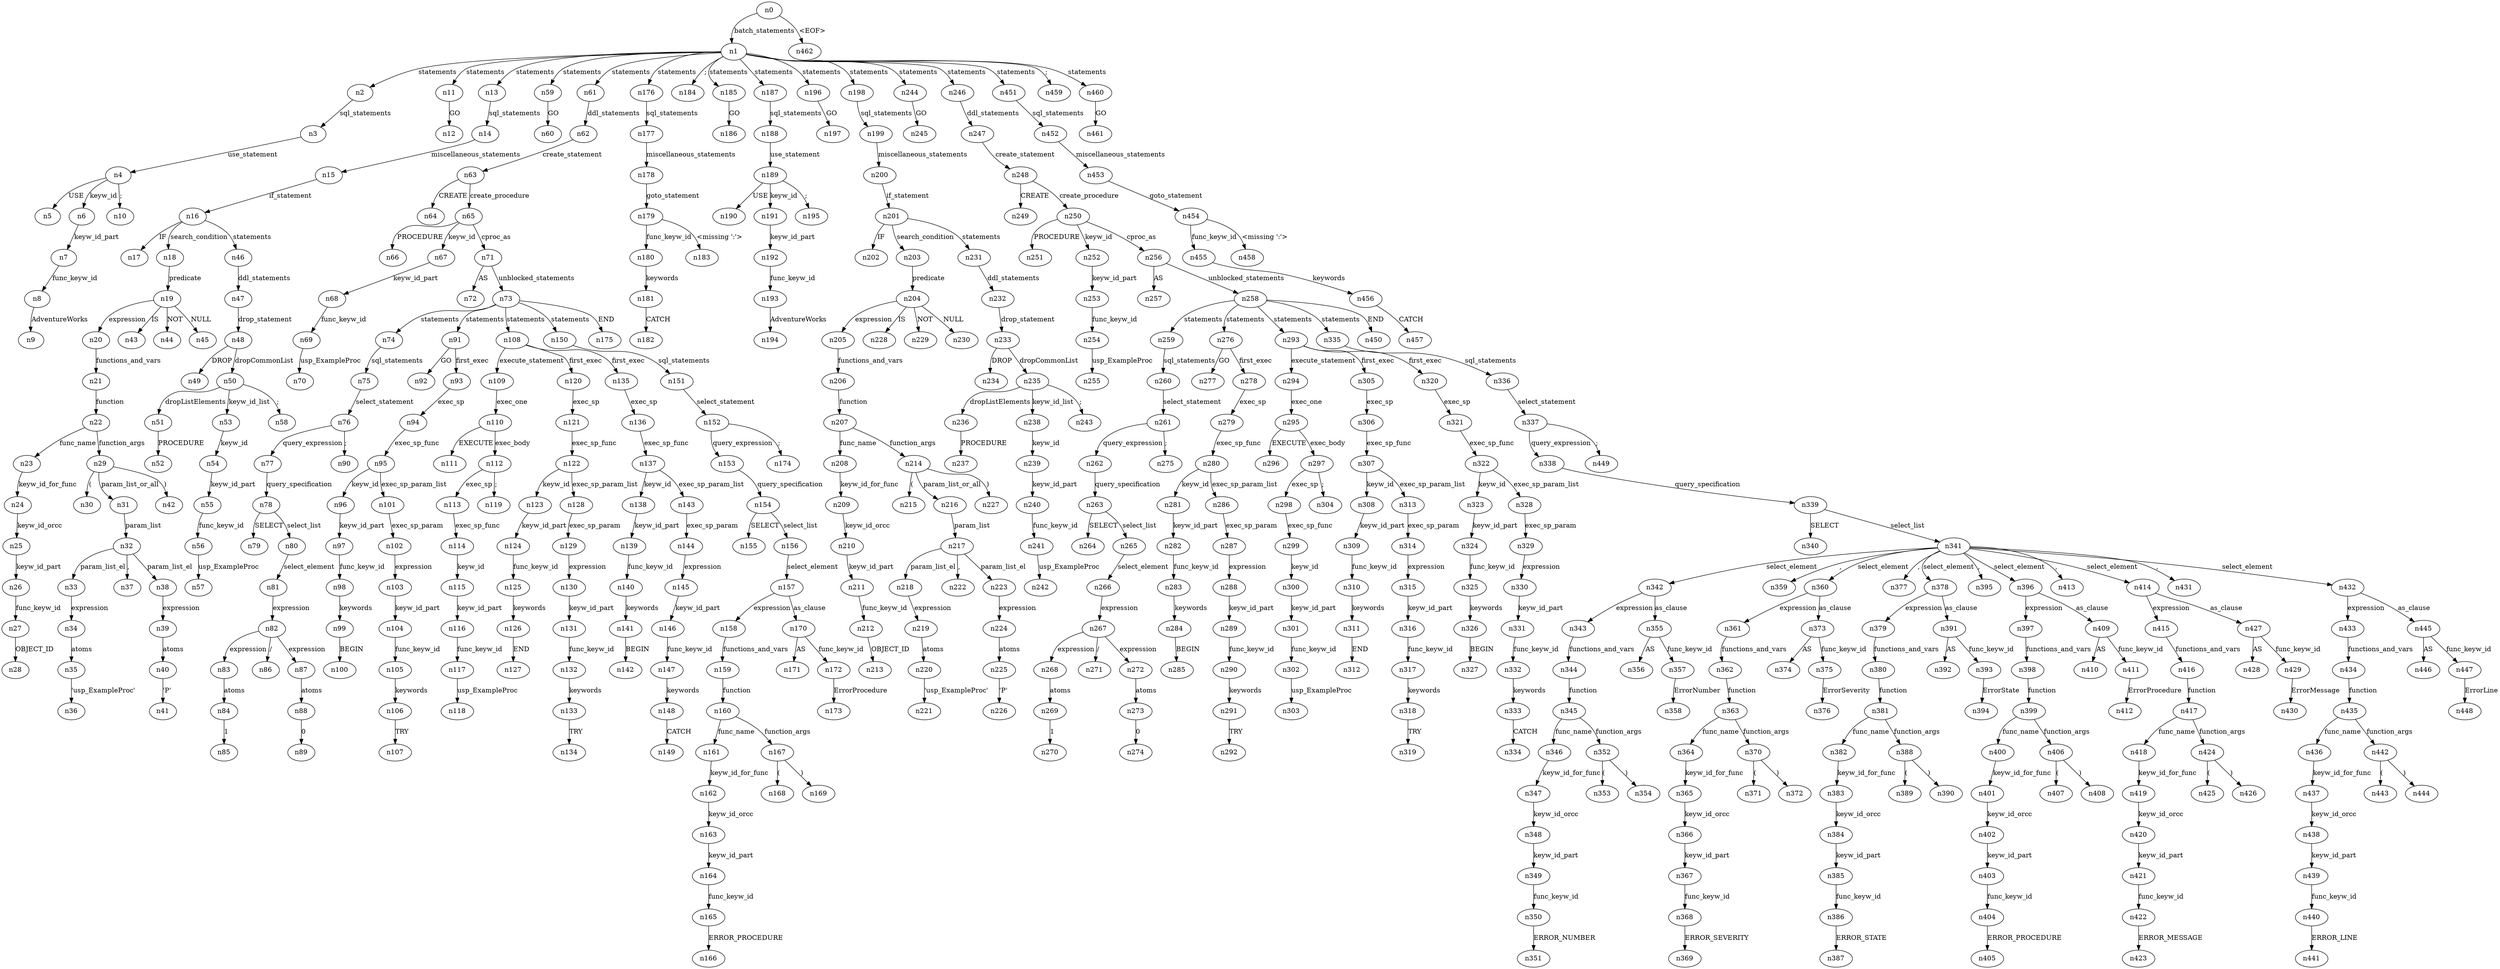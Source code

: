 digraph ParseTree {
  n0 -> n1 [label="batch_statements"];
  n1 -> n2 [label="statements"];
  n2 -> n3 [label="sql_statements"];
  n3 -> n4 [label="use_statement"];
  n4 -> n5 [label="USE"];
  n4 -> n6 [label="keyw_id"];
  n6 -> n7 [label="keyw_id_part"];
  n7 -> n8 [label="func_keyw_id"];
  n8 -> n9 [label="AdventureWorks"];
  n4 -> n10 [label=";"];
  n1 -> n11 [label="statements"];
  n11 -> n12 [label="GO"];
  n1 -> n13 [label="statements"];
  n13 -> n14 [label="sql_statements"];
  n14 -> n15 [label="miscellaneous_statements"];
  n15 -> n16 [label="if_statement"];
  n16 -> n17 [label="IF"];
  n16 -> n18 [label="search_condition"];
  n18 -> n19 [label="predicate"];
  n19 -> n20 [label="expression"];
  n20 -> n21 [label="functions_and_vars"];
  n21 -> n22 [label="function"];
  n22 -> n23 [label="func_name"];
  n23 -> n24 [label="keyw_id_for_func"];
  n24 -> n25 [label="keyw_id_orcc"];
  n25 -> n26 [label="keyw_id_part"];
  n26 -> n27 [label="func_keyw_id"];
  n27 -> n28 [label="OBJECT_ID"];
  n22 -> n29 [label="function_args"];
  n29 -> n30 [label="("];
  n29 -> n31 [label="param_list_or_all"];
  n31 -> n32 [label="param_list"];
  n32 -> n33 [label="param_list_el"];
  n33 -> n34 [label="expression"];
  n34 -> n35 [label="atoms"];
  n35 -> n36 [label="'usp_ExampleProc'"];
  n32 -> n37 [label=","];
  n32 -> n38 [label="param_list_el"];
  n38 -> n39 [label="expression"];
  n39 -> n40 [label="atoms"];
  n40 -> n41 [label="'P'"];
  n29 -> n42 [label=")"];
  n19 -> n43 [label="IS"];
  n19 -> n44 [label="NOT"];
  n19 -> n45 [label="NULL"];
  n16 -> n46 [label="statements"];
  n46 -> n47 [label="ddl_statements"];
  n47 -> n48 [label="drop_statement"];
  n48 -> n49 [label="DROP"];
  n48 -> n50 [label="dropCommonList"];
  n50 -> n51 [label="dropListElements"];
  n51 -> n52 [label="PROCEDURE"];
  n50 -> n53 [label="keyw_id_list"];
  n53 -> n54 [label="keyw_id"];
  n54 -> n55 [label="keyw_id_part"];
  n55 -> n56 [label="func_keyw_id"];
  n56 -> n57 [label="usp_ExampleProc"];
  n50 -> n58 [label=";"];
  n1 -> n59 [label="statements"];
  n59 -> n60 [label="GO"];
  n1 -> n61 [label="statements"];
  n61 -> n62 [label="ddl_statements"];
  n62 -> n63 [label="create_statement"];
  n63 -> n64 [label="CREATE"];
  n63 -> n65 [label="create_procedure"];
  n65 -> n66 [label="PROCEDURE"];
  n65 -> n67 [label="keyw_id"];
  n67 -> n68 [label="keyw_id_part"];
  n68 -> n69 [label="func_keyw_id"];
  n69 -> n70 [label="usp_ExampleProc"];
  n65 -> n71 [label="cproc_as"];
  n71 -> n72 [label="AS"];
  n71 -> n73 [label="unblocked_statements"];
  n73 -> n74 [label="statements"];
  n74 -> n75 [label="sql_statements"];
  n75 -> n76 [label="select_statement"];
  n76 -> n77 [label="query_expression"];
  n77 -> n78 [label="query_specification"];
  n78 -> n79 [label="SELECT"];
  n78 -> n80 [label="select_list"];
  n80 -> n81 [label="select_element"];
  n81 -> n82 [label="expression"];
  n82 -> n83 [label="expression"];
  n83 -> n84 [label="atoms"];
  n84 -> n85 [label="1"];
  n82 -> n86 [label="/"];
  n82 -> n87 [label="expression"];
  n87 -> n88 [label="atoms"];
  n88 -> n89 [label="0"];
  n76 -> n90 [label=";"];
  n73 -> n91 [label="statements"];
  n91 -> n92 [label="GO"];
  n91 -> n93 [label="first_exec"];
  n93 -> n94 [label="exec_sp"];
  n94 -> n95 [label="exec_sp_func"];
  n95 -> n96 [label="keyw_id"];
  n96 -> n97 [label="keyw_id_part"];
  n97 -> n98 [label="func_keyw_id"];
  n98 -> n99 [label="keywords"];
  n99 -> n100 [label="BEGIN"];
  n95 -> n101 [label="exec_sp_param_list"];
  n101 -> n102 [label="exec_sp_param"];
  n102 -> n103 [label="expression"];
  n103 -> n104 [label="keyw_id_part"];
  n104 -> n105 [label="func_keyw_id"];
  n105 -> n106 [label="keywords"];
  n106 -> n107 [label="TRY"];
  n73 -> n108 [label="statements"];
  n108 -> n109 [label="execute_statement"];
  n109 -> n110 [label="exec_one"];
  n110 -> n111 [label="EXECUTE"];
  n110 -> n112 [label="exec_body"];
  n112 -> n113 [label="exec_sp"];
  n113 -> n114 [label="exec_sp_func"];
  n114 -> n115 [label="keyw_id"];
  n115 -> n116 [label="keyw_id_part"];
  n116 -> n117 [label="func_keyw_id"];
  n117 -> n118 [label="usp_ExampleProc"];
  n112 -> n119 [label=";"];
  n108 -> n120 [label="first_exec"];
  n120 -> n121 [label="exec_sp"];
  n121 -> n122 [label="exec_sp_func"];
  n122 -> n123 [label="keyw_id"];
  n123 -> n124 [label="keyw_id_part"];
  n124 -> n125 [label="func_keyw_id"];
  n125 -> n126 [label="keywords"];
  n126 -> n127 [label="END"];
  n122 -> n128 [label="exec_sp_param_list"];
  n128 -> n129 [label="exec_sp_param"];
  n129 -> n130 [label="expression"];
  n130 -> n131 [label="keyw_id_part"];
  n131 -> n132 [label="func_keyw_id"];
  n132 -> n133 [label="keywords"];
  n133 -> n134 [label="TRY"];
  n108 -> n135 [label="first_exec"];
  n135 -> n136 [label="exec_sp"];
  n136 -> n137 [label="exec_sp_func"];
  n137 -> n138 [label="keyw_id"];
  n138 -> n139 [label="keyw_id_part"];
  n139 -> n140 [label="func_keyw_id"];
  n140 -> n141 [label="keywords"];
  n141 -> n142 [label="BEGIN"];
  n137 -> n143 [label="exec_sp_param_list"];
  n143 -> n144 [label="exec_sp_param"];
  n144 -> n145 [label="expression"];
  n145 -> n146 [label="keyw_id_part"];
  n146 -> n147 [label="func_keyw_id"];
  n147 -> n148 [label="keywords"];
  n148 -> n149 [label="CATCH"];
  n73 -> n150 [label="statements"];
  n150 -> n151 [label="sql_statements"];
  n151 -> n152 [label="select_statement"];
  n152 -> n153 [label="query_expression"];
  n153 -> n154 [label="query_specification"];
  n154 -> n155 [label="SELECT"];
  n154 -> n156 [label="select_list"];
  n156 -> n157 [label="select_element"];
  n157 -> n158 [label="expression"];
  n158 -> n159 [label="functions_and_vars"];
  n159 -> n160 [label="function"];
  n160 -> n161 [label="func_name"];
  n161 -> n162 [label="keyw_id_for_func"];
  n162 -> n163 [label="keyw_id_orcc"];
  n163 -> n164 [label="keyw_id_part"];
  n164 -> n165 [label="func_keyw_id"];
  n165 -> n166 [label="ERROR_PROCEDURE"];
  n160 -> n167 [label="function_args"];
  n167 -> n168 [label="("];
  n167 -> n169 [label=")"];
  n157 -> n170 [label="as_clause"];
  n170 -> n171 [label="AS"];
  n170 -> n172 [label="func_keyw_id"];
  n172 -> n173 [label="ErrorProcedure"];
  n152 -> n174 [label=";"];
  n73 -> n175 [label="END"];
  n1 -> n176 [label="statements"];
  n176 -> n177 [label="sql_statements"];
  n177 -> n178 [label="miscellaneous_statements"];
  n178 -> n179 [label="goto_statement"];
  n179 -> n180 [label="func_keyw_id"];
  n180 -> n181 [label="keywords"];
  n181 -> n182 [label="CATCH"];
  n179 -> n183 [label="<missing ':'>"];
  n1 -> n184 [label=";"];
  n1 -> n185 [label="statements"];
  n185 -> n186 [label="GO"];
  n1 -> n187 [label="statements"];
  n187 -> n188 [label="sql_statements"];
  n188 -> n189 [label="use_statement"];
  n189 -> n190 [label="USE"];
  n189 -> n191 [label="keyw_id"];
  n191 -> n192 [label="keyw_id_part"];
  n192 -> n193 [label="func_keyw_id"];
  n193 -> n194 [label="AdventureWorks"];
  n189 -> n195 [label=";"];
  n1 -> n196 [label="statements"];
  n196 -> n197 [label="GO"];
  n1 -> n198 [label="statements"];
  n198 -> n199 [label="sql_statements"];
  n199 -> n200 [label="miscellaneous_statements"];
  n200 -> n201 [label="if_statement"];
  n201 -> n202 [label="IF"];
  n201 -> n203 [label="search_condition"];
  n203 -> n204 [label="predicate"];
  n204 -> n205 [label="expression"];
  n205 -> n206 [label="functions_and_vars"];
  n206 -> n207 [label="function"];
  n207 -> n208 [label="func_name"];
  n208 -> n209 [label="keyw_id_for_func"];
  n209 -> n210 [label="keyw_id_orcc"];
  n210 -> n211 [label="keyw_id_part"];
  n211 -> n212 [label="func_keyw_id"];
  n212 -> n213 [label="OBJECT_ID"];
  n207 -> n214 [label="function_args"];
  n214 -> n215 [label="("];
  n214 -> n216 [label="param_list_or_all"];
  n216 -> n217 [label="param_list"];
  n217 -> n218 [label="param_list_el"];
  n218 -> n219 [label="expression"];
  n219 -> n220 [label="atoms"];
  n220 -> n221 [label="'usp_ExampleProc'"];
  n217 -> n222 [label=","];
  n217 -> n223 [label="param_list_el"];
  n223 -> n224 [label="expression"];
  n224 -> n225 [label="atoms"];
  n225 -> n226 [label="'P'"];
  n214 -> n227 [label=")"];
  n204 -> n228 [label="IS"];
  n204 -> n229 [label="NOT"];
  n204 -> n230 [label="NULL"];
  n201 -> n231 [label="statements"];
  n231 -> n232 [label="ddl_statements"];
  n232 -> n233 [label="drop_statement"];
  n233 -> n234 [label="DROP"];
  n233 -> n235 [label="dropCommonList"];
  n235 -> n236 [label="dropListElements"];
  n236 -> n237 [label="PROCEDURE"];
  n235 -> n238 [label="keyw_id_list"];
  n238 -> n239 [label="keyw_id"];
  n239 -> n240 [label="keyw_id_part"];
  n240 -> n241 [label="func_keyw_id"];
  n241 -> n242 [label="usp_ExampleProc"];
  n235 -> n243 [label=";"];
  n1 -> n244 [label="statements"];
  n244 -> n245 [label="GO"];
  n1 -> n246 [label="statements"];
  n246 -> n247 [label="ddl_statements"];
  n247 -> n248 [label="create_statement"];
  n248 -> n249 [label="CREATE"];
  n248 -> n250 [label="create_procedure"];
  n250 -> n251 [label="PROCEDURE"];
  n250 -> n252 [label="keyw_id"];
  n252 -> n253 [label="keyw_id_part"];
  n253 -> n254 [label="func_keyw_id"];
  n254 -> n255 [label="usp_ExampleProc"];
  n250 -> n256 [label="cproc_as"];
  n256 -> n257 [label="AS"];
  n256 -> n258 [label="unblocked_statements"];
  n258 -> n259 [label="statements"];
  n259 -> n260 [label="sql_statements"];
  n260 -> n261 [label="select_statement"];
  n261 -> n262 [label="query_expression"];
  n262 -> n263 [label="query_specification"];
  n263 -> n264 [label="SELECT"];
  n263 -> n265 [label="select_list"];
  n265 -> n266 [label="select_element"];
  n266 -> n267 [label="expression"];
  n267 -> n268 [label="expression"];
  n268 -> n269 [label="atoms"];
  n269 -> n270 [label="1"];
  n267 -> n271 [label="/"];
  n267 -> n272 [label="expression"];
  n272 -> n273 [label="atoms"];
  n273 -> n274 [label="0"];
  n261 -> n275 [label=";"];
  n258 -> n276 [label="statements"];
  n276 -> n277 [label="GO"];
  n276 -> n278 [label="first_exec"];
  n278 -> n279 [label="exec_sp"];
  n279 -> n280 [label="exec_sp_func"];
  n280 -> n281 [label="keyw_id"];
  n281 -> n282 [label="keyw_id_part"];
  n282 -> n283 [label="func_keyw_id"];
  n283 -> n284 [label="keywords"];
  n284 -> n285 [label="BEGIN"];
  n280 -> n286 [label="exec_sp_param_list"];
  n286 -> n287 [label="exec_sp_param"];
  n287 -> n288 [label="expression"];
  n288 -> n289 [label="keyw_id_part"];
  n289 -> n290 [label="func_keyw_id"];
  n290 -> n291 [label="keywords"];
  n291 -> n292 [label="TRY"];
  n258 -> n293 [label="statements"];
  n293 -> n294 [label="execute_statement"];
  n294 -> n295 [label="exec_one"];
  n295 -> n296 [label="EXECUTE"];
  n295 -> n297 [label="exec_body"];
  n297 -> n298 [label="exec_sp"];
  n298 -> n299 [label="exec_sp_func"];
  n299 -> n300 [label="keyw_id"];
  n300 -> n301 [label="keyw_id_part"];
  n301 -> n302 [label="func_keyw_id"];
  n302 -> n303 [label="usp_ExampleProc"];
  n297 -> n304 [label=";"];
  n293 -> n305 [label="first_exec"];
  n305 -> n306 [label="exec_sp"];
  n306 -> n307 [label="exec_sp_func"];
  n307 -> n308 [label="keyw_id"];
  n308 -> n309 [label="keyw_id_part"];
  n309 -> n310 [label="func_keyw_id"];
  n310 -> n311 [label="keywords"];
  n311 -> n312 [label="END"];
  n307 -> n313 [label="exec_sp_param_list"];
  n313 -> n314 [label="exec_sp_param"];
  n314 -> n315 [label="expression"];
  n315 -> n316 [label="keyw_id_part"];
  n316 -> n317 [label="func_keyw_id"];
  n317 -> n318 [label="keywords"];
  n318 -> n319 [label="TRY"];
  n293 -> n320 [label="first_exec"];
  n320 -> n321 [label="exec_sp"];
  n321 -> n322 [label="exec_sp_func"];
  n322 -> n323 [label="keyw_id"];
  n323 -> n324 [label="keyw_id_part"];
  n324 -> n325 [label="func_keyw_id"];
  n325 -> n326 [label="keywords"];
  n326 -> n327 [label="BEGIN"];
  n322 -> n328 [label="exec_sp_param_list"];
  n328 -> n329 [label="exec_sp_param"];
  n329 -> n330 [label="expression"];
  n330 -> n331 [label="keyw_id_part"];
  n331 -> n332 [label="func_keyw_id"];
  n332 -> n333 [label="keywords"];
  n333 -> n334 [label="CATCH"];
  n258 -> n335 [label="statements"];
  n335 -> n336 [label="sql_statements"];
  n336 -> n337 [label="select_statement"];
  n337 -> n338 [label="query_expression"];
  n338 -> n339 [label="query_specification"];
  n339 -> n340 [label="SELECT"];
  n339 -> n341 [label="select_list"];
  n341 -> n342 [label="select_element"];
  n342 -> n343 [label="expression"];
  n343 -> n344 [label="functions_and_vars"];
  n344 -> n345 [label="function"];
  n345 -> n346 [label="func_name"];
  n346 -> n347 [label="keyw_id_for_func"];
  n347 -> n348 [label="keyw_id_orcc"];
  n348 -> n349 [label="keyw_id_part"];
  n349 -> n350 [label="func_keyw_id"];
  n350 -> n351 [label="ERROR_NUMBER"];
  n345 -> n352 [label="function_args"];
  n352 -> n353 [label="("];
  n352 -> n354 [label=")"];
  n342 -> n355 [label="as_clause"];
  n355 -> n356 [label="AS"];
  n355 -> n357 [label="func_keyw_id"];
  n357 -> n358 [label="ErrorNumber"];
  n341 -> n359 [label=","];
  n341 -> n360 [label="select_element"];
  n360 -> n361 [label="expression"];
  n361 -> n362 [label="functions_and_vars"];
  n362 -> n363 [label="function"];
  n363 -> n364 [label="func_name"];
  n364 -> n365 [label="keyw_id_for_func"];
  n365 -> n366 [label="keyw_id_orcc"];
  n366 -> n367 [label="keyw_id_part"];
  n367 -> n368 [label="func_keyw_id"];
  n368 -> n369 [label="ERROR_SEVERITY"];
  n363 -> n370 [label="function_args"];
  n370 -> n371 [label="("];
  n370 -> n372 [label=")"];
  n360 -> n373 [label="as_clause"];
  n373 -> n374 [label="AS"];
  n373 -> n375 [label="func_keyw_id"];
  n375 -> n376 [label="ErrorSeverity"];
  n341 -> n377 [label=","];
  n341 -> n378 [label="select_element"];
  n378 -> n379 [label="expression"];
  n379 -> n380 [label="functions_and_vars"];
  n380 -> n381 [label="function"];
  n381 -> n382 [label="func_name"];
  n382 -> n383 [label="keyw_id_for_func"];
  n383 -> n384 [label="keyw_id_orcc"];
  n384 -> n385 [label="keyw_id_part"];
  n385 -> n386 [label="func_keyw_id"];
  n386 -> n387 [label="ERROR_STATE"];
  n381 -> n388 [label="function_args"];
  n388 -> n389 [label="("];
  n388 -> n390 [label=")"];
  n378 -> n391 [label="as_clause"];
  n391 -> n392 [label="AS"];
  n391 -> n393 [label="func_keyw_id"];
  n393 -> n394 [label="ErrorState"];
  n341 -> n395 [label=","];
  n341 -> n396 [label="select_element"];
  n396 -> n397 [label="expression"];
  n397 -> n398 [label="functions_and_vars"];
  n398 -> n399 [label="function"];
  n399 -> n400 [label="func_name"];
  n400 -> n401 [label="keyw_id_for_func"];
  n401 -> n402 [label="keyw_id_orcc"];
  n402 -> n403 [label="keyw_id_part"];
  n403 -> n404 [label="func_keyw_id"];
  n404 -> n405 [label="ERROR_PROCEDURE"];
  n399 -> n406 [label="function_args"];
  n406 -> n407 [label="("];
  n406 -> n408 [label=")"];
  n396 -> n409 [label="as_clause"];
  n409 -> n410 [label="AS"];
  n409 -> n411 [label="func_keyw_id"];
  n411 -> n412 [label="ErrorProcedure"];
  n341 -> n413 [label=","];
  n341 -> n414 [label="select_element"];
  n414 -> n415 [label="expression"];
  n415 -> n416 [label="functions_and_vars"];
  n416 -> n417 [label="function"];
  n417 -> n418 [label="func_name"];
  n418 -> n419 [label="keyw_id_for_func"];
  n419 -> n420 [label="keyw_id_orcc"];
  n420 -> n421 [label="keyw_id_part"];
  n421 -> n422 [label="func_keyw_id"];
  n422 -> n423 [label="ERROR_MESSAGE"];
  n417 -> n424 [label="function_args"];
  n424 -> n425 [label="("];
  n424 -> n426 [label=")"];
  n414 -> n427 [label="as_clause"];
  n427 -> n428 [label="AS"];
  n427 -> n429 [label="func_keyw_id"];
  n429 -> n430 [label="ErrorMessage"];
  n341 -> n431 [label=","];
  n341 -> n432 [label="select_element"];
  n432 -> n433 [label="expression"];
  n433 -> n434 [label="functions_and_vars"];
  n434 -> n435 [label="function"];
  n435 -> n436 [label="func_name"];
  n436 -> n437 [label="keyw_id_for_func"];
  n437 -> n438 [label="keyw_id_orcc"];
  n438 -> n439 [label="keyw_id_part"];
  n439 -> n440 [label="func_keyw_id"];
  n440 -> n441 [label="ERROR_LINE"];
  n435 -> n442 [label="function_args"];
  n442 -> n443 [label="("];
  n442 -> n444 [label=")"];
  n432 -> n445 [label="as_clause"];
  n445 -> n446 [label="AS"];
  n445 -> n447 [label="func_keyw_id"];
  n447 -> n448 [label="ErrorLine"];
  n337 -> n449 [label=";"];
  n258 -> n450 [label="END"];
  n1 -> n451 [label="statements"];
  n451 -> n452 [label="sql_statements"];
  n452 -> n453 [label="miscellaneous_statements"];
  n453 -> n454 [label="goto_statement"];
  n454 -> n455 [label="func_keyw_id"];
  n455 -> n456 [label="keywords"];
  n456 -> n457 [label="CATCH"];
  n454 -> n458 [label="<missing ':'>"];
  n1 -> n459 [label=";"];
  n1 -> n460 [label="statements"];
  n460 -> n461 [label="GO"];
  n0 -> n462 [label="<EOF>"];
}
